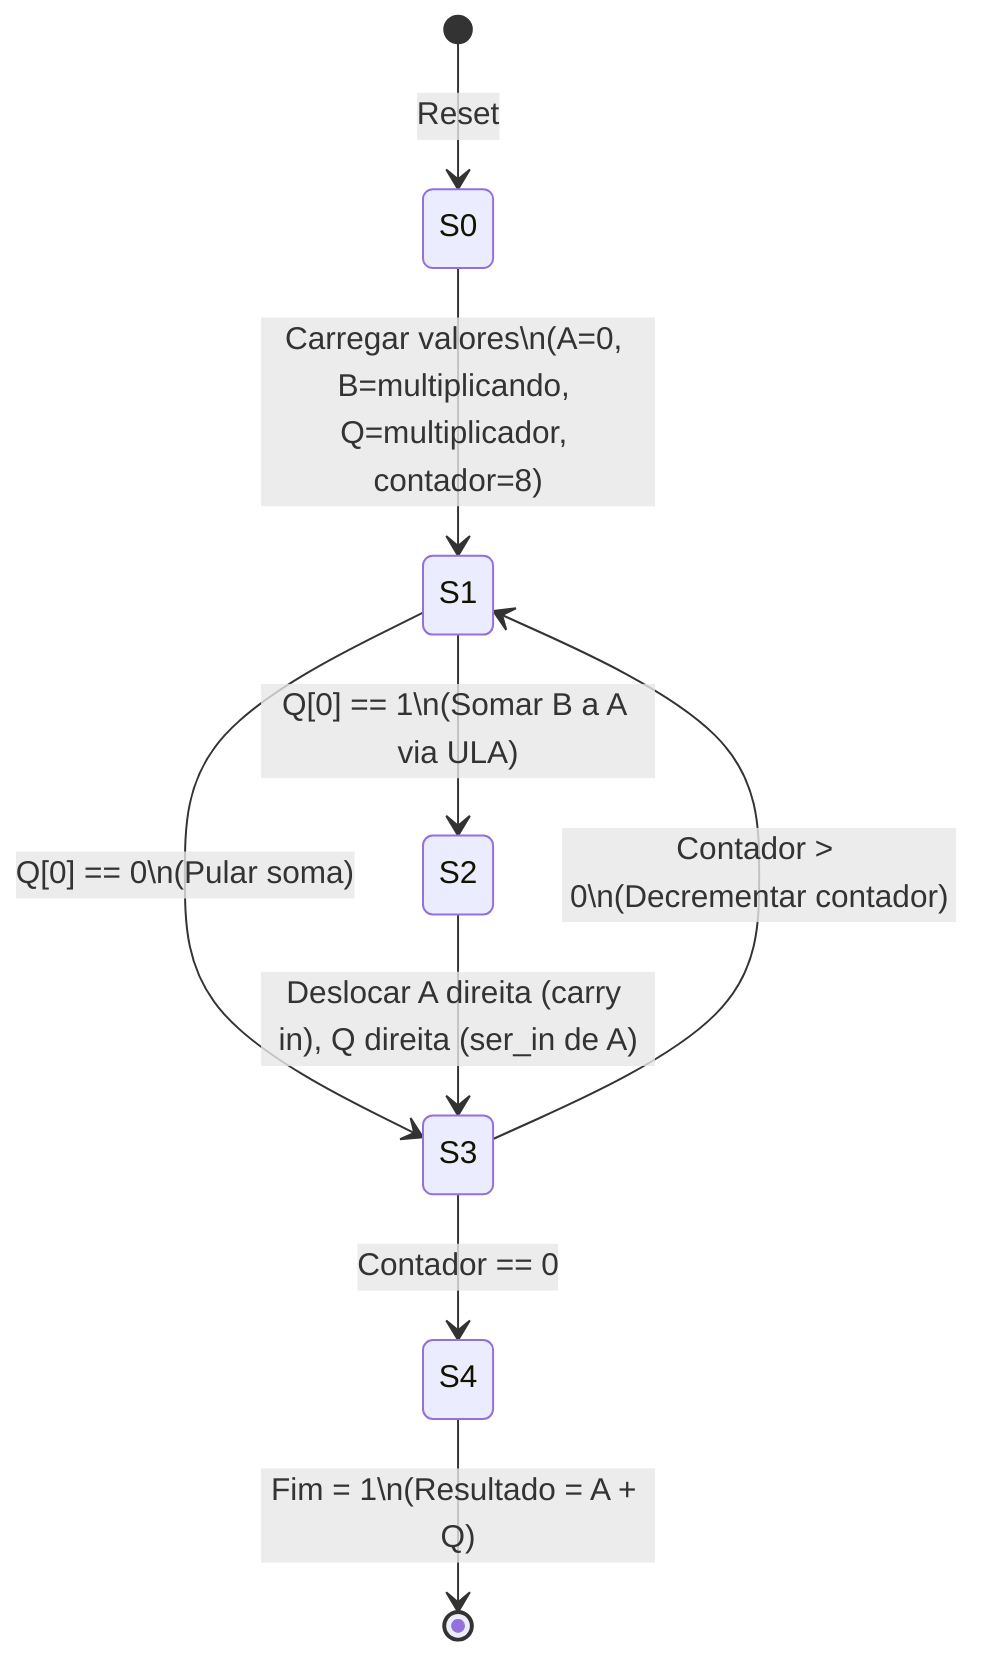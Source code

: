stateDiagram-v2
    [*] --> S0: Reset
    S0 --> S1: Carregar valores\n(A=0, B=multiplicando, Q=multiplicador, contador=8)
    S1 --> S2: Q[0] == 1\n(Somar B a A via ULA)
    S1 --> S3: Q[0] == 0\n(Pular soma)
    S2 --> S3: Deslocar A direita (carry in), Q direita (ser_in de A)
    S3 --> S1: Contador > 0\n(Decrementar contador)
    S3 --> S4: Contador == 0
    S4 --> [*]: Fim = 1\n(Resultado = A + Q)
